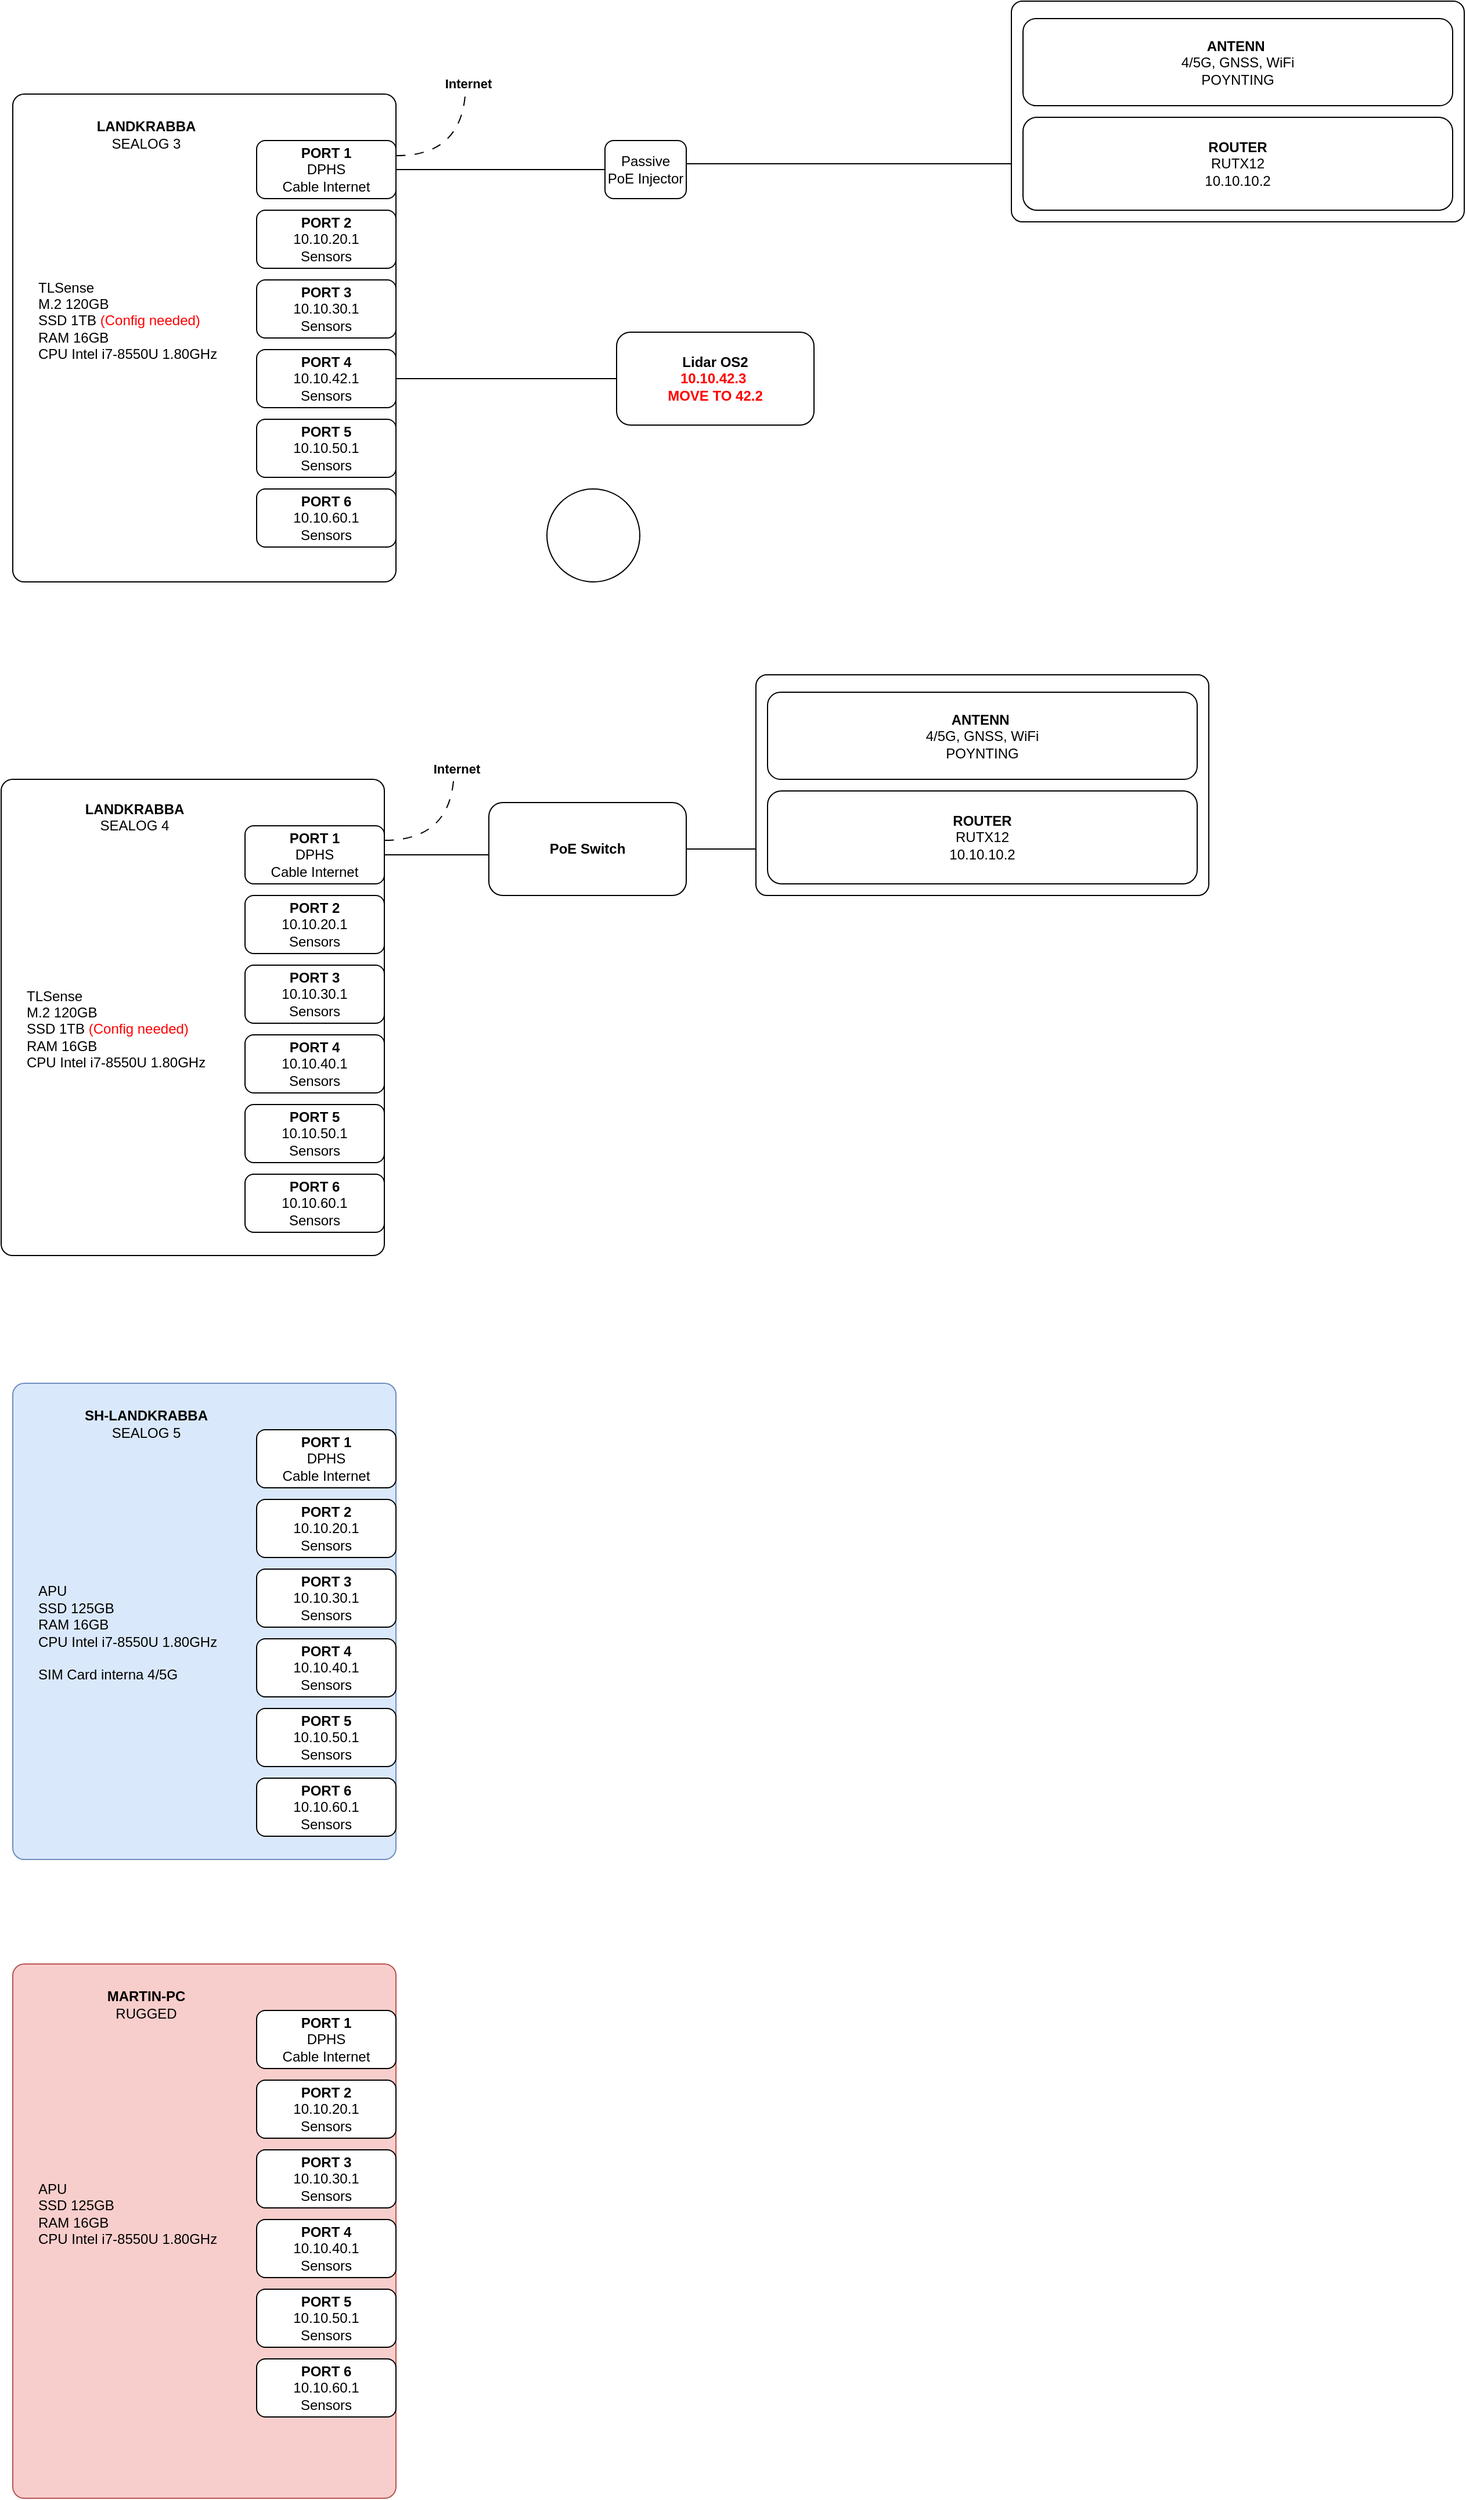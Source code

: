 <mxfile>
    <diagram name="Page-1" id="wyd4Irn9Vrg433uGzm8g">
        <mxGraphModel dx="1892" dy="1318" grid="1" gridSize="10" guides="1" tooltips="1" connect="1" arrows="1" fold="1" page="0" pageScale="1" pageWidth="850" pageHeight="1100" math="0" shadow="0">
            <root>
                <mxCell id="0"/>
                <mxCell id="1" parent="0"/>
                <mxCell id="LysjnZ2vViej8F_VOnhx-1" value="" style="rounded=1;whiteSpace=wrap;html=1;arcSize=3;" parent="1" vertex="1">
                    <mxGeometry x="-50" y="110" width="330" height="420" as="geometry"/>
                </mxCell>
                <mxCell id="LysjnZ2vViej8F_VOnhx-2" value="&lt;b&gt;PORT 1&lt;/b&gt;&lt;div&gt;DPHS&lt;/div&gt;&lt;div&gt;Cable&amp;nbsp;&lt;span style=&quot;background-color: initial;&quot;&gt;Internet&lt;/span&gt;&lt;/div&gt;" style="rounded=1;whiteSpace=wrap;html=1;" parent="1" vertex="1">
                    <mxGeometry x="160" y="150" width="120" height="50" as="geometry"/>
                </mxCell>
                <mxCell id="LysjnZ2vViej8F_VOnhx-3" value="&lt;b&gt;PORT 2&lt;/b&gt;&lt;div&gt;10.10.20.1&lt;/div&gt;&lt;div&gt;Sensors&lt;/div&gt;" style="rounded=1;whiteSpace=wrap;html=1;" parent="1" vertex="1">
                    <mxGeometry x="160" y="210" width="120" height="50" as="geometry"/>
                </mxCell>
                <mxCell id="LysjnZ2vViej8F_VOnhx-4" value="&lt;div&gt;&lt;b&gt;LANDKRABBA&lt;/b&gt;&lt;/div&gt;SEALOG 3" style="text;html=1;align=center;verticalAlign=middle;whiteSpace=wrap;rounded=0;" parent="1" vertex="1">
                    <mxGeometry y="130" width="130" height="30" as="geometry"/>
                </mxCell>
                <mxCell id="LysjnZ2vViej8F_VOnhx-6" value="&lt;b&gt;PORT 3&lt;/b&gt;&lt;div&gt;10.10.30.1&lt;/div&gt;&lt;div&gt;Sensors&lt;/div&gt;" style="rounded=1;whiteSpace=wrap;html=1;" parent="1" vertex="1">
                    <mxGeometry x="160" y="270" width="120" height="50" as="geometry"/>
                </mxCell>
                <mxCell id="LysjnZ2vViej8F_VOnhx-7" value="&lt;b&gt;PORT 4&lt;/b&gt;&lt;div&gt;&lt;span style=&quot;background-color: initial;&quot;&gt;10.10.42.1&lt;/span&gt;&lt;div&gt;Sensors&lt;/div&gt;&lt;/div&gt;" style="rounded=1;whiteSpace=wrap;html=1;" parent="1" vertex="1">
                    <mxGeometry x="160" y="330" width="120" height="50" as="geometry"/>
                </mxCell>
                <mxCell id="LysjnZ2vViej8F_VOnhx-8" value="&lt;b&gt;PORT 5&lt;/b&gt;&lt;div&gt;&lt;span style=&quot;background-color: initial;&quot;&gt;10.10.5&lt;/span&gt;&lt;span style=&quot;background-color: initial;&quot;&gt;0.1&lt;/span&gt;&lt;/div&gt;&lt;div&gt;&lt;div&gt;Sensors&lt;/div&gt;&lt;/div&gt;" style="rounded=1;whiteSpace=wrap;html=1;" parent="1" vertex="1">
                    <mxGeometry x="160" y="390" width="120" height="50" as="geometry"/>
                </mxCell>
                <mxCell id="LysjnZ2vViej8F_VOnhx-9" value="&lt;b&gt;PORT 6&lt;/b&gt;&lt;div&gt;&lt;span style=&quot;background-color: initial;&quot;&gt;10.10.60.1&lt;/span&gt;&lt;div&gt;Sensors&lt;/div&gt;&lt;/div&gt;" style="rounded=1;whiteSpace=wrap;html=1;" parent="1" vertex="1">
                    <mxGeometry x="160" y="450" width="120" height="50" as="geometry"/>
                </mxCell>
                <mxCell id="LysjnZ2vViej8F_VOnhx-11" value="&lt;div&gt;TLSense&lt;br&gt;&lt;/div&gt;M.2 120GB&lt;div&gt;SSD 1TB &lt;font color=&quot;#ff0000&quot;&gt;(Config needed)&lt;/font&gt;&lt;br&gt;&lt;div&gt;RAM 16GB&lt;/div&gt;&lt;div&gt;CPU&amp;nbsp;Intel i7-8550U 1.80GHz&lt;/div&gt;&lt;/div&gt;" style="text;html=1;align=left;verticalAlign=middle;whiteSpace=wrap;rounded=0;" parent="1" vertex="1">
                    <mxGeometry x="-30" y="180" width="190" height="250" as="geometry"/>
                </mxCell>
                <mxCell id="LysjnZ2vViej8F_VOnhx-12" value="" style="rounded=1;whiteSpace=wrap;html=1;arcSize=3;" parent="1" vertex="1">
                    <mxGeometry x="-60" y="700" width="330" height="410" as="geometry"/>
                </mxCell>
                <mxCell id="LysjnZ2vViej8F_VOnhx-47" style="edgeStyle=orthogonalEdgeStyle;rounded=0;orthogonalLoop=1;jettySize=auto;html=1;strokeWidth=1;endArrow=none;endFill=0;" parent="1" source="LysjnZ2vViej8F_VOnhx-50" target="LysjnZ2vViej8F_VOnhx-45" edge="1">
                    <mxGeometry relative="1" as="geometry">
                        <mxPoint x="450" y="780" as="sourcePoint"/>
                        <Array as="points">
                            <mxPoint x="610" y="760"/>
                            <mxPoint x="610" y="760"/>
                        </Array>
                    </mxGeometry>
                </mxCell>
                <mxCell id="IRRpGLI-742nRRNfNIlq-1" style="edgeStyle=orthogonalEdgeStyle;rounded=0;orthogonalLoop=1;jettySize=auto;html=1;exitX=1;exitY=0.25;exitDx=0;exitDy=0;curved=1;endArrow=none;endFill=0;dashed=1;dashPattern=8 8;" parent="1" source="LysjnZ2vViej8F_VOnhx-13" edge="1">
                    <mxGeometry relative="1" as="geometry">
                        <mxPoint x="330" y="690" as="targetPoint"/>
                    </mxGeometry>
                </mxCell>
                <mxCell id="IRRpGLI-742nRRNfNIlq-2" value="Internet" style="edgeLabel;html=1;align=center;verticalAlign=middle;resizable=0;points=[];fontStyle=1" parent="IRRpGLI-742nRRNfNIlq-1" vertex="1" connectable="0">
                    <mxGeometry x="0.987" y="-2" relative="1" as="geometry">
                        <mxPoint as="offset"/>
                    </mxGeometry>
                </mxCell>
                <mxCell id="LysjnZ2vViej8F_VOnhx-13" value="&lt;b&gt;PORT 1&lt;/b&gt;&lt;div&gt;DPHS&lt;/div&gt;&lt;div&gt;Cable&amp;nbsp;&lt;span style=&quot;background-color: initial;&quot;&gt;Internet&lt;/span&gt;&lt;/div&gt;" style="rounded=1;whiteSpace=wrap;html=1;" parent="1" vertex="1">
                    <mxGeometry x="150" y="740" width="120" height="50" as="geometry"/>
                </mxCell>
                <mxCell id="LysjnZ2vViej8F_VOnhx-14" value="&lt;b&gt;PORT 2&lt;/b&gt;&lt;div&gt;10.10.20.1&lt;/div&gt;&lt;div&gt;Sensors&lt;/div&gt;" style="rounded=1;whiteSpace=wrap;html=1;" parent="1" vertex="1">
                    <mxGeometry x="150" y="800" width="120" height="50" as="geometry"/>
                </mxCell>
                <mxCell id="LysjnZ2vViej8F_VOnhx-15" value="&lt;div&gt;&lt;b&gt;LANDKRABBA&lt;/b&gt;&lt;/div&gt;SEALOG 4&lt;div&gt;&lt;br&gt;&lt;/div&gt;" style="text;html=1;align=center;verticalAlign=middle;whiteSpace=wrap;rounded=0;" parent="1" vertex="1">
                    <mxGeometry x="-10" y="720" width="130" height="40" as="geometry"/>
                </mxCell>
                <mxCell id="LysjnZ2vViej8F_VOnhx-16" value="&lt;b&gt;PORT 3&lt;/b&gt;&lt;div&gt;10.10.30.1&lt;/div&gt;&lt;div&gt;Sensors&lt;/div&gt;" style="rounded=1;whiteSpace=wrap;html=1;" parent="1" vertex="1">
                    <mxGeometry x="150" y="860" width="120" height="50" as="geometry"/>
                </mxCell>
                <mxCell id="LysjnZ2vViej8F_VOnhx-17" value="&lt;b&gt;PORT 4&lt;/b&gt;&lt;div&gt;&lt;span style=&quot;background-color: initial;&quot;&gt;10.10.40.1&lt;/span&gt;&lt;div&gt;Sensors&lt;/div&gt;&lt;/div&gt;" style="rounded=1;whiteSpace=wrap;html=1;" parent="1" vertex="1">
                    <mxGeometry x="150" y="920" width="120" height="50" as="geometry"/>
                </mxCell>
                <mxCell id="LysjnZ2vViej8F_VOnhx-18" value="&lt;b&gt;PORT 5&lt;/b&gt;&lt;div&gt;&lt;span style=&quot;background-color: initial;&quot;&gt;10.10.5&lt;/span&gt;&lt;span style=&quot;background-color: initial;&quot;&gt;0.1&lt;/span&gt;&lt;/div&gt;&lt;div&gt;&lt;div&gt;Sensors&lt;/div&gt;&lt;/div&gt;" style="rounded=1;whiteSpace=wrap;html=1;" parent="1" vertex="1">
                    <mxGeometry x="150" y="980" width="120" height="50" as="geometry"/>
                </mxCell>
                <mxCell id="LysjnZ2vViej8F_VOnhx-19" value="&lt;b&gt;PORT 6&lt;/b&gt;&lt;div&gt;&lt;span style=&quot;background-color: initial;&quot;&gt;10.10.60.1&lt;/span&gt;&lt;div&gt;Sensors&lt;/div&gt;&lt;/div&gt;" style="rounded=1;whiteSpace=wrap;html=1;" parent="1" vertex="1">
                    <mxGeometry x="150" y="1040" width="120" height="50" as="geometry"/>
                </mxCell>
                <mxCell id="LysjnZ2vViej8F_VOnhx-20" value="&lt;div&gt;TLSense&lt;/div&gt;M.2 120GB&lt;div&gt;SSD 1TB &lt;font color=&quot;#ff0000&quot;&gt;(Config needed)&lt;/font&gt;&lt;br&gt;&lt;div&gt;RAM 16GB&lt;/div&gt;&lt;div&gt;CPU&amp;nbsp;Intel i7-8550U 1.80GHz&lt;/div&gt;&lt;/div&gt;" style="text;html=1;align=left;verticalAlign=middle;whiteSpace=wrap;rounded=0;" parent="1" vertex="1">
                    <mxGeometry x="-40" y="790" width="190" height="250" as="geometry"/>
                </mxCell>
                <mxCell id="LysjnZ2vViej8F_VOnhx-21" value="" style="rounded=1;whiteSpace=wrap;html=1;arcSize=3;fillColor=#dae8fc;strokeColor=#6c8ebf;" parent="1" vertex="1">
                    <mxGeometry x="-50" y="1220" width="330" height="410" as="geometry"/>
                </mxCell>
                <mxCell id="LysjnZ2vViej8F_VOnhx-22" value="&lt;b&gt;PORT 1&lt;/b&gt;&lt;div&gt;DPHS&lt;/div&gt;&lt;div&gt;Cable&amp;nbsp;&lt;span style=&quot;background-color: initial;&quot;&gt;Internet&lt;/span&gt;&lt;/div&gt;" style="rounded=1;whiteSpace=wrap;html=1;" parent="1" vertex="1">
                    <mxGeometry x="160" y="1260" width="120" height="50" as="geometry"/>
                </mxCell>
                <mxCell id="LysjnZ2vViej8F_VOnhx-23" value="&lt;b&gt;PORT 2&lt;/b&gt;&lt;div&gt;10.10.20.1&lt;/div&gt;&lt;div&gt;Sensors&lt;/div&gt;" style="rounded=1;whiteSpace=wrap;html=1;" parent="1" vertex="1">
                    <mxGeometry x="160" y="1320" width="120" height="50" as="geometry"/>
                </mxCell>
                <mxCell id="LysjnZ2vViej8F_VOnhx-24" value="&lt;div&gt;&lt;b&gt;SH-LANDKRABBA&lt;/b&gt;&lt;/div&gt;SEALOG 5" style="text;html=1;align=center;verticalAlign=middle;whiteSpace=wrap;rounded=0;" parent="1" vertex="1">
                    <mxGeometry y="1240" width="130" height="30" as="geometry"/>
                </mxCell>
                <mxCell id="LysjnZ2vViej8F_VOnhx-25" value="&lt;b&gt;PORT 3&lt;/b&gt;&lt;div&gt;10.10.30.1&lt;/div&gt;&lt;div&gt;Sensors&lt;/div&gt;" style="rounded=1;whiteSpace=wrap;html=1;" parent="1" vertex="1">
                    <mxGeometry x="160" y="1380" width="120" height="50" as="geometry"/>
                </mxCell>
                <mxCell id="LysjnZ2vViej8F_VOnhx-26" value="&lt;b&gt;PORT 4&lt;/b&gt;&lt;div&gt;&lt;span style=&quot;background-color: initial;&quot;&gt;10.10.40.1&lt;/span&gt;&lt;div&gt;Sensors&lt;/div&gt;&lt;/div&gt;" style="rounded=1;whiteSpace=wrap;html=1;" parent="1" vertex="1">
                    <mxGeometry x="160" y="1440" width="120" height="50" as="geometry"/>
                </mxCell>
                <mxCell id="LysjnZ2vViej8F_VOnhx-27" value="&lt;b&gt;PORT 5&lt;/b&gt;&lt;div&gt;&lt;span style=&quot;background-color: initial;&quot;&gt;10.10.5&lt;/span&gt;&lt;span style=&quot;background-color: initial;&quot;&gt;0.1&lt;/span&gt;&lt;/div&gt;&lt;div&gt;&lt;div&gt;Sensors&lt;/div&gt;&lt;/div&gt;" style="rounded=1;whiteSpace=wrap;html=1;" parent="1" vertex="1">
                    <mxGeometry x="160" y="1500" width="120" height="50" as="geometry"/>
                </mxCell>
                <mxCell id="LysjnZ2vViej8F_VOnhx-28" value="&lt;b&gt;PORT 6&lt;/b&gt;&lt;div&gt;&lt;span style=&quot;background-color: initial;&quot;&gt;10.10.60.1&lt;/span&gt;&lt;div&gt;Sensors&lt;/div&gt;&lt;/div&gt;" style="rounded=1;whiteSpace=wrap;html=1;" parent="1" vertex="1">
                    <mxGeometry x="160" y="1560" width="120" height="50" as="geometry"/>
                </mxCell>
                <mxCell id="LysjnZ2vViej8F_VOnhx-29" value="&lt;div&gt;APU&lt;/div&gt;SSD 125GB&lt;div&gt;RAM 16GB&lt;/div&gt;&lt;div&gt;CPU&amp;nbsp;Intel i7-8550U 1.80GHz&lt;/div&gt;&lt;div&gt;&lt;br&gt;&lt;/div&gt;&lt;div&gt;SIM Card interna 4/5G&lt;/div&gt;" style="text;html=1;align=left;verticalAlign=middle;whiteSpace=wrap;rounded=0;" parent="1" vertex="1">
                    <mxGeometry x="-30" y="1310" width="190" height="250" as="geometry"/>
                </mxCell>
                <mxCell id="LysjnZ2vViej8F_VOnhx-31" value="" style="rounded=1;whiteSpace=wrap;html=1;arcSize=3;fillColor=#f8cecc;strokeColor=#b85450;" parent="1" vertex="1">
                    <mxGeometry x="-50" y="1720" width="330" height="460" as="geometry"/>
                </mxCell>
                <mxCell id="LysjnZ2vViej8F_VOnhx-32" value="&lt;b&gt;PORT 1&lt;/b&gt;&lt;div&gt;DPHS&lt;/div&gt;&lt;div&gt;Cable&amp;nbsp;&lt;span style=&quot;background-color: initial;&quot;&gt;Internet&lt;/span&gt;&lt;/div&gt;" style="rounded=1;whiteSpace=wrap;html=1;" parent="1" vertex="1">
                    <mxGeometry x="160" y="1760" width="120" height="50" as="geometry"/>
                </mxCell>
                <mxCell id="LysjnZ2vViej8F_VOnhx-33" value="&lt;b&gt;PORT 2&lt;/b&gt;&lt;div&gt;10.10.20.1&lt;/div&gt;&lt;div&gt;Sensors&lt;/div&gt;" style="rounded=1;whiteSpace=wrap;html=1;" parent="1" vertex="1">
                    <mxGeometry x="160" y="1820" width="120" height="50" as="geometry"/>
                </mxCell>
                <mxCell id="LysjnZ2vViej8F_VOnhx-34" value="&lt;div&gt;&lt;b&gt;MARTIN-PC&lt;/b&gt;&lt;/div&gt;&lt;div&gt;RUGGED&lt;/div&gt;" style="text;html=1;align=center;verticalAlign=middle;whiteSpace=wrap;rounded=0;" parent="1" vertex="1">
                    <mxGeometry y="1740" width="130" height="30" as="geometry"/>
                </mxCell>
                <mxCell id="LysjnZ2vViej8F_VOnhx-35" value="&lt;b&gt;PORT 3&lt;/b&gt;&lt;div&gt;10.10.30.1&lt;/div&gt;&lt;div&gt;Sensors&lt;/div&gt;" style="rounded=1;whiteSpace=wrap;html=1;" parent="1" vertex="1">
                    <mxGeometry x="160" y="1880" width="120" height="50" as="geometry"/>
                </mxCell>
                <mxCell id="LysjnZ2vViej8F_VOnhx-36" value="&lt;b&gt;PORT 4&lt;/b&gt;&lt;div&gt;&lt;span style=&quot;background-color: initial;&quot;&gt;10.10.40.1&lt;/span&gt;&lt;div&gt;Sensors&lt;/div&gt;&lt;/div&gt;" style="rounded=1;whiteSpace=wrap;html=1;" parent="1" vertex="1">
                    <mxGeometry x="160" y="1940" width="120" height="50" as="geometry"/>
                </mxCell>
                <mxCell id="LysjnZ2vViej8F_VOnhx-37" value="&lt;b&gt;PORT 5&lt;/b&gt;&lt;div&gt;&lt;span style=&quot;background-color: initial;&quot;&gt;10.10.5&lt;/span&gt;&lt;span style=&quot;background-color: initial;&quot;&gt;0.1&lt;/span&gt;&lt;/div&gt;&lt;div&gt;&lt;div&gt;Sensors&lt;/div&gt;&lt;/div&gt;" style="rounded=1;whiteSpace=wrap;html=1;" parent="1" vertex="1">
                    <mxGeometry x="160" y="2000" width="120" height="50" as="geometry"/>
                </mxCell>
                <mxCell id="LysjnZ2vViej8F_VOnhx-38" value="&lt;b&gt;PORT 6&lt;/b&gt;&lt;div&gt;&lt;span style=&quot;background-color: initial;&quot;&gt;10.10.60.1&lt;/span&gt;&lt;div&gt;Sensors&lt;/div&gt;&lt;/div&gt;" style="rounded=1;whiteSpace=wrap;html=1;" parent="1" vertex="1">
                    <mxGeometry x="160" y="2060" width="120" height="50" as="geometry"/>
                </mxCell>
                <mxCell id="LysjnZ2vViej8F_VOnhx-39" value="&lt;div&gt;APU&lt;/div&gt;SSD 125GB&lt;div&gt;RAM 16GB&lt;/div&gt;&lt;div&gt;CPU&amp;nbsp;Intel i7-8550U 1.80GHz&lt;/div&gt;" style="text;html=1;align=left;verticalAlign=middle;whiteSpace=wrap;rounded=0;" parent="1" vertex="1">
                    <mxGeometry x="-30" y="1810" width="190" height="250" as="geometry"/>
                </mxCell>
                <mxCell id="LysjnZ2vViej8F_VOnhx-40" value="" style="rounded=1;whiteSpace=wrap;html=1;arcSize=5;" parent="1" vertex="1">
                    <mxGeometry x="810" y="30" width="390" height="190" as="geometry"/>
                </mxCell>
                <mxCell id="LysjnZ2vViej8F_VOnhx-43" style="edgeStyle=orthogonalEdgeStyle;rounded=0;orthogonalLoop=1;jettySize=auto;html=1;endArrow=none;endFill=0;strokeWidth=1;" parent="1" source="LysjnZ2vViej8F_VOnhx-48" target="LysjnZ2vViej8F_VOnhx-2" edge="1">
                    <mxGeometry relative="1" as="geometry">
                        <Array as="points">
                            <mxPoint x="450" y="175"/>
                            <mxPoint x="450" y="175"/>
                        </Array>
                    </mxGeometry>
                </mxCell>
                <mxCell id="LysjnZ2vViej8F_VOnhx-41" value="&lt;b&gt;ROUTER&lt;/b&gt;&lt;div&gt;&lt;div&gt;RUTX12&lt;/div&gt;&lt;/div&gt;&lt;div&gt;10.10.10.2&lt;/div&gt;" style="rounded=1;whiteSpace=wrap;html=1;" parent="1" vertex="1">
                    <mxGeometry x="820" y="130" width="370" height="80" as="geometry"/>
                </mxCell>
                <mxCell id="LysjnZ2vViej8F_VOnhx-42" value="&lt;b&gt;ANTENN&lt;/b&gt;&amp;nbsp;&lt;div&gt;&lt;div&gt;4/5G, GNSS, WiFi&lt;/div&gt;&lt;div&gt;POYNTING&lt;/div&gt;&lt;/div&gt;" style="rounded=1;whiteSpace=wrap;html=1;" parent="1" vertex="1">
                    <mxGeometry x="820" y="45" width="370" height="75" as="geometry"/>
                </mxCell>
                <mxCell id="LysjnZ2vViej8F_VOnhx-44" value="" style="rounded=1;whiteSpace=wrap;html=1;arcSize=5;" parent="1" vertex="1">
                    <mxGeometry x="590" y="610" width="390" height="190" as="geometry"/>
                </mxCell>
                <mxCell id="LysjnZ2vViej8F_VOnhx-45" value="&lt;b&gt;ROUTER&lt;/b&gt;&lt;div&gt;&lt;div&gt;RUTX12&lt;/div&gt;&lt;/div&gt;&lt;div&gt;10.10.10.2&lt;/div&gt;" style="rounded=1;whiteSpace=wrap;html=1;" parent="1" vertex="1">
                    <mxGeometry x="600" y="710" width="370" height="80" as="geometry"/>
                </mxCell>
                <mxCell id="LysjnZ2vViej8F_VOnhx-46" value="&lt;b&gt;ANTENN&lt;/b&gt;&amp;nbsp;&lt;div&gt;4/5G, GNSS, WiFi&lt;/div&gt;&lt;div&gt;POYNTING&lt;/div&gt;" style="rounded=1;whiteSpace=wrap;html=1;" parent="1" vertex="1">
                    <mxGeometry x="600" y="625" width="370" height="75" as="geometry"/>
                </mxCell>
                <mxCell id="LysjnZ2vViej8F_VOnhx-49" style="edgeStyle=orthogonalEdgeStyle;rounded=0;orthogonalLoop=1;jettySize=auto;html=1;exitX=1;exitY=0.5;exitDx=0;exitDy=0;endArrow=none;endFill=0;" parent="1" source="LysjnZ2vViej8F_VOnhx-48" target="LysjnZ2vViej8F_VOnhx-40" edge="1">
                    <mxGeometry relative="1" as="geometry">
                        <Array as="points">
                            <mxPoint x="760" y="170"/>
                            <mxPoint x="760" y="170"/>
                        </Array>
                    </mxGeometry>
                </mxCell>
                <mxCell id="LysjnZ2vViej8F_VOnhx-48" value="Passive PoE Injector" style="rounded=1;whiteSpace=wrap;html=1;" parent="1" vertex="1">
                    <mxGeometry x="460" y="150" width="70" height="50" as="geometry"/>
                </mxCell>
                <mxCell id="LysjnZ2vViej8F_VOnhx-51" value="" style="edgeStyle=orthogonalEdgeStyle;rounded=0;orthogonalLoop=1;jettySize=auto;html=1;strokeWidth=1;endArrow=none;endFill=0;" parent="1" source="LysjnZ2vViej8F_VOnhx-13" target="LysjnZ2vViej8F_VOnhx-50" edge="1">
                    <mxGeometry relative="1" as="geometry">
                        <mxPoint x="280" y="785" as="sourcePoint"/>
                        <mxPoint x="820" y="785" as="targetPoint"/>
                        <Array as="points">
                            <mxPoint x="420" y="765"/>
                            <mxPoint x="420" y="765"/>
                        </Array>
                    </mxGeometry>
                </mxCell>
                <mxCell id="LysjnZ2vViej8F_VOnhx-50" value="&lt;b&gt;PoE Switch&lt;/b&gt;" style="rounded=1;whiteSpace=wrap;html=1;" parent="1" vertex="1">
                    <mxGeometry x="360" y="720" width="170" height="80" as="geometry"/>
                </mxCell>
                <mxCell id="IRRpGLI-742nRRNfNIlq-3" style="edgeStyle=orthogonalEdgeStyle;rounded=0;orthogonalLoop=1;jettySize=auto;html=1;exitX=1;exitY=0.25;exitDx=0;exitDy=0;curved=1;endArrow=none;endFill=0;dashed=1;dashPattern=8 8;" parent="1" edge="1">
                    <mxGeometry relative="1" as="geometry">
                        <mxPoint x="340" y="100" as="targetPoint"/>
                        <mxPoint x="280" y="163" as="sourcePoint"/>
                    </mxGeometry>
                </mxCell>
                <mxCell id="IRRpGLI-742nRRNfNIlq-4" value="Internet" style="edgeLabel;html=1;align=center;verticalAlign=middle;resizable=0;points=[];fontStyle=1" parent="IRRpGLI-742nRRNfNIlq-3" vertex="1" connectable="0">
                    <mxGeometry x="0.987" y="-2" relative="1" as="geometry">
                        <mxPoint as="offset"/>
                    </mxGeometry>
                </mxCell>
                <mxCell id="IRRpGLI-742nRRNfNIlq-6" style="edgeStyle=orthogonalEdgeStyle;rounded=0;orthogonalLoop=1;jettySize=auto;html=1;exitX=0;exitY=0.5;exitDx=0;exitDy=0;endArrow=none;endFill=0;strokeWidth=1;" parent="1" source="IRRpGLI-742nRRNfNIlq-5" target="LysjnZ2vViej8F_VOnhx-7" edge="1">
                    <mxGeometry relative="1" as="geometry"/>
                </mxCell>
                <mxCell id="IRRpGLI-742nRRNfNIlq-5" value="&lt;b&gt;Lidar OS2&lt;/b&gt;&lt;div&gt;&lt;b&gt;&lt;font color=&quot;#ff0000&quot;&gt;10.10.42.3&amp;nbsp;&lt;/font&gt;&lt;/b&gt;&lt;/div&gt;&lt;div&gt;&lt;b&gt;&lt;font color=&quot;#ff0000&quot;&gt;MOVE TO 42.2&lt;/font&gt;&lt;/b&gt;&lt;/div&gt;" style="rounded=1;whiteSpace=wrap;html=1;" parent="1" vertex="1">
                    <mxGeometry x="470" y="315" width="170" height="80" as="geometry"/>
                </mxCell>
                <mxCell id="3" value="" style="ellipse;whiteSpace=wrap;html=1;aspect=fixed;" vertex="1" parent="1">
                    <mxGeometry x="410" y="450" width="80" height="80" as="geometry"/>
                </mxCell>
            </root>
        </mxGraphModel>
    </diagram>
</mxfile>